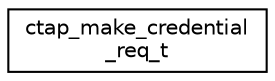 digraph "Graphical Class Hierarchy"
{
 // LATEX_PDF_SIZE
  edge [fontname="Helvetica",fontsize="10",labelfontname="Helvetica",labelfontsize="10"];
  node [fontname="Helvetica",fontsize="10",shape=record];
  rankdir="LR";
  Node0 [label="ctap_make_credential\l_req_t",height=0.2,width=0.4,color="black", fillcolor="white", style="filled",URL="$structctap__make__credential__req__t.html",tooltip="CTAP make credential request struct."];
}
